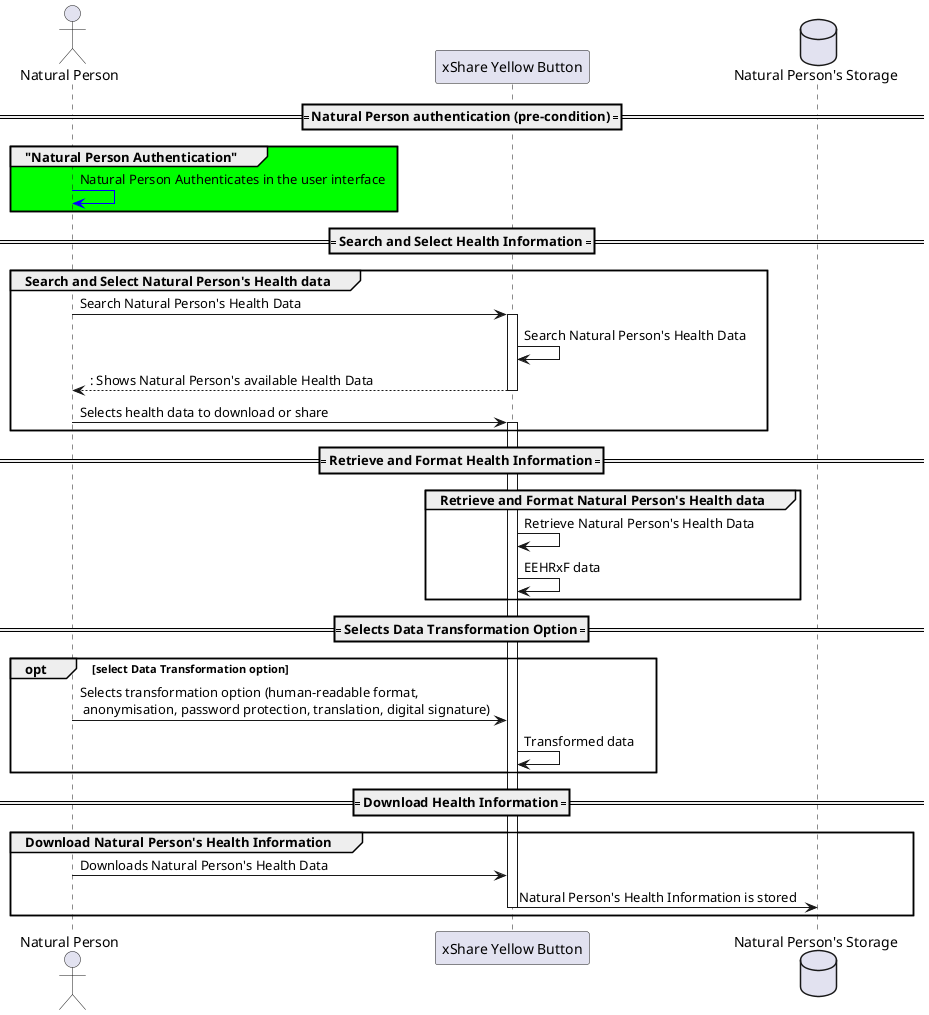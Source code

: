 @startuml
actor "Natural Person" as NatPerson
participant "xShare Yellow Button" as xShare
database "Natural Person's Storage" as Storage

==== Natural Person authentication (pre-condition) ====
group #00FF00 "Natural Person Authentication"
NatPerson -[#blue]> NatPerson: Natural Person Authenticates in the user interface
end group

==== Search and Select Health Information ====
group Search and Select Natural Person's Health data
NatPerson -> xShare: Search Natural Person's Health Data
activate xShare
xShare -> xShare: Search Natural Person's Health Data
return: Shows Natural Person's available Health Data
NatPerson -> xShare: Selects health data to download or share
activate xShare
end group

==== Retrieve and Format Health Information ====
group Retrieve and Format Natural Person's Health data
xShare-> xShare: Retrieve Natural Person's Health Data
xShare-> xShare: EEHRxF data
end group

==== Selects Data Transformation Option ====
opt select Data Transformation option
NatPerson -> xShare: Selects transformation option (human-readable format, \n anonymisation, password protection, translation, digital signature)
xShare -> xShare: Transformed data
end opt

==== Download Health Information ====
group Download Natural Person's Health Information
NatPerson -> xShare: Downloads Natural Person's Health Data
xShare -> Storage: Natural Person's Health Information is stored
deactivate xShare
end group

@enduml